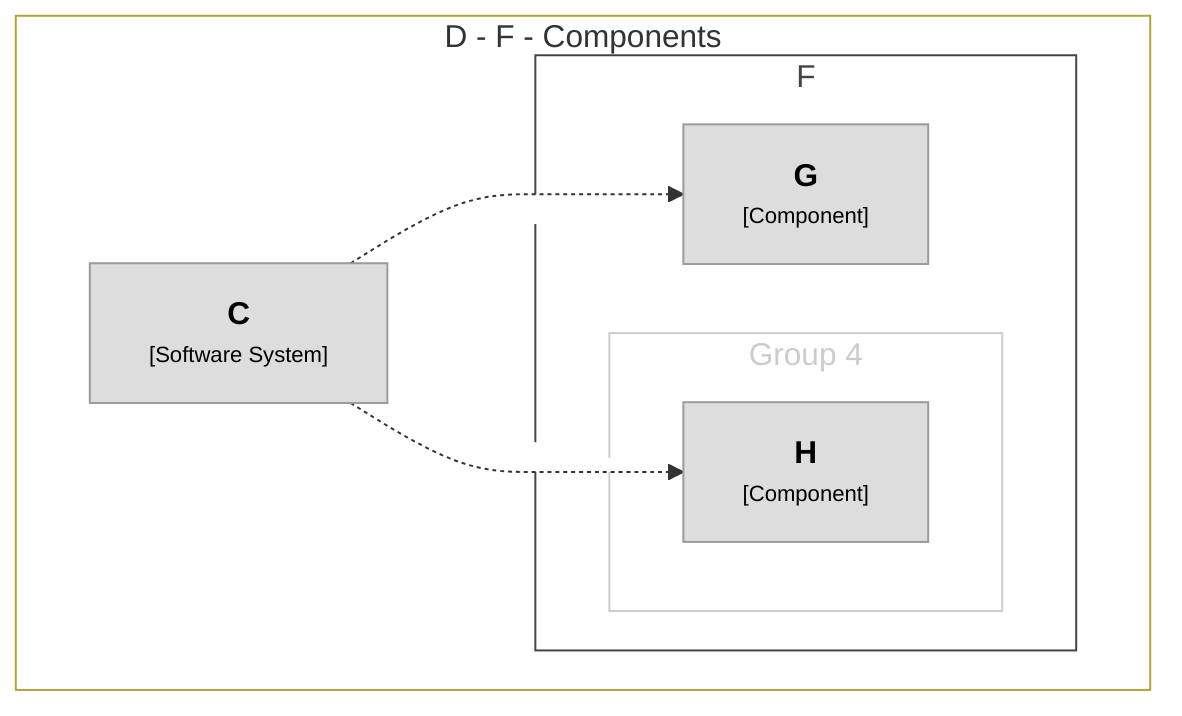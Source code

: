 graph TB
  linkStyle default fill:#ffffff

  subgraph diagram [D - F - Components]
    style diagram fill:#ffffff

    3["<div style='font-weight: bold'>C</div><div style='font-size: 70%; margin-top: 0px'>[Software System]</div>"]
    style 3 fill:#dddddd,stroke:#9a9a9a,color:#000000

    subgraph 6 [F]
      style 6 fill:#ffffff,stroke:#444444,color:#444444

      subgraph group4 [Group 4]
        style group4 fill:#ffffff,stroke:#cccccc,color:#cccccc

        8["<div style='font-weight: bold'>H</div><div style='font-size: 70%; margin-top: 0px'>[Component]</div>"]
        style 8 fill:#dddddd,stroke:#9a9a9a,color:#000000
      end

      7["<div style='font-weight: bold'>G</div><div style='font-size: 70%; margin-top: 0px'>[Component]</div>"]
      style 7 fill:#dddddd,stroke:#9a9a9a,color:#000000
    end

    3-. "<div></div><div style='font-size: 70%'></div>" .->7
    3-. "<div></div><div style='font-size: 70%'></div>" .->8
  end
